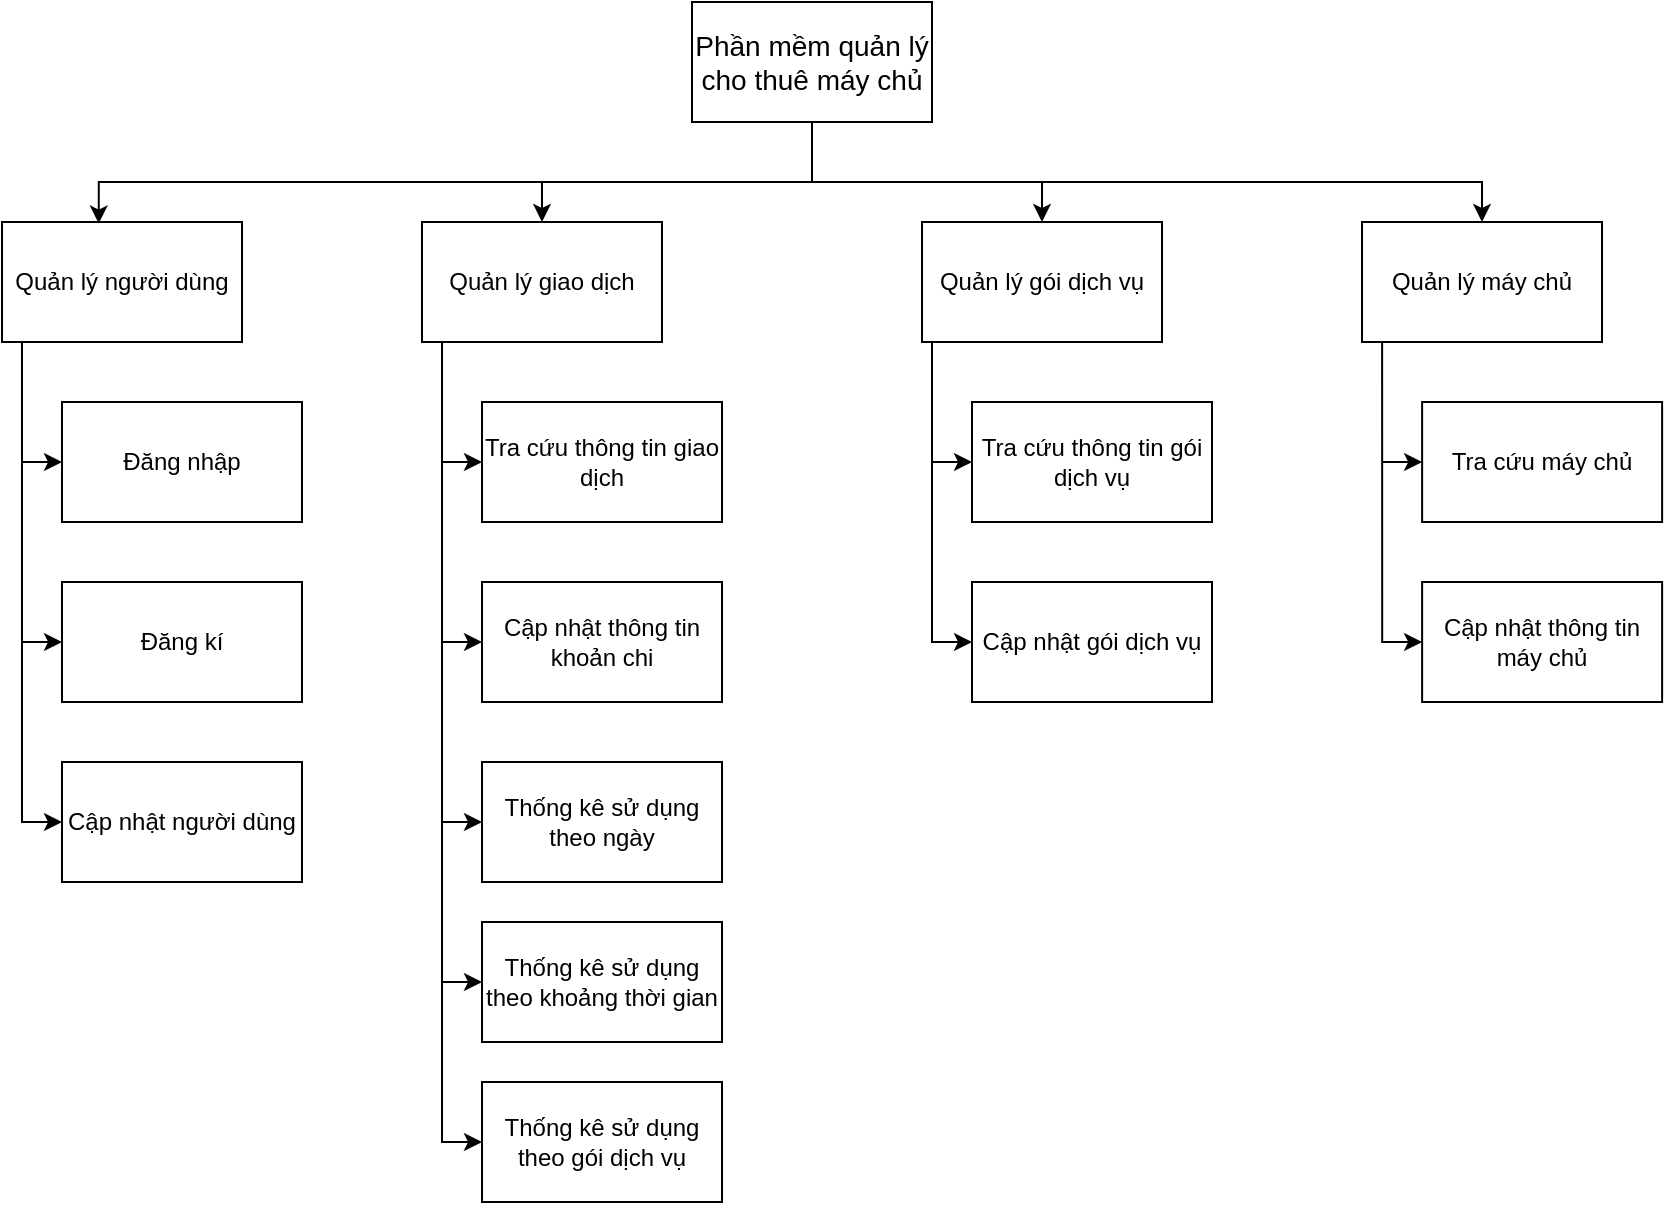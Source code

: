 <mxfile version="24.4.4" type="github">
  <diagram name="Page-1" id="b98fa263-6416-c6ec-5b7d-78bf54ef71d0">
    <mxGraphModel dx="2026" dy="1050" grid="1" gridSize="10" guides="1" tooltips="1" connect="1" arrows="1" fold="1" page="1" pageScale="1.5" pageWidth="1169" pageHeight="826" background="none" math="0" shadow="0">
      <root>
        <mxCell id="0" style=";html=1;" />
        <mxCell id="1" style=";html=1;" parent="0" />
        <mxCell id="qWxLt_h7SPUFDOOahaKa-1" style="edgeStyle=orthogonalEdgeStyle;rounded=0;orthogonalLoop=1;jettySize=auto;html=1;exitX=0.5;exitY=1;exitDx=0;exitDy=0;entryX=0.403;entryY=0.013;entryDx=0;entryDy=0;entryPerimeter=0;" edge="1" parent="1" source="qWxLt_h7SPUFDOOahaKa-2" target="qWxLt_h7SPUFDOOahaKa-4">
          <mxGeometry relative="1" as="geometry">
            <mxPoint x="530" y="330" as="targetPoint" />
            <Array as="points">
              <mxPoint x="945" y="300" />
              <mxPoint x="588" y="300" />
            </Array>
          </mxGeometry>
        </mxCell>
        <mxCell id="qWxLt_h7SPUFDOOahaKa-2" value="&lt;font style=&quot;font-size: 14px;&quot;&gt;Phần mềm quản lý cho thuê máy chủ&lt;/font&gt;" style="rounded=0;whiteSpace=wrap;html=1;" vertex="1" parent="1">
          <mxGeometry x="885" y="210" width="120" height="60" as="geometry" />
        </mxCell>
        <mxCell id="qWxLt_h7SPUFDOOahaKa-3" style="edgeStyle=orthogonalEdgeStyle;rounded=0;orthogonalLoop=1;jettySize=auto;html=1;" edge="1" parent="1" source="qWxLt_h7SPUFDOOahaKa-4" target="qWxLt_h7SPUFDOOahaKa-5">
          <mxGeometry relative="1" as="geometry">
            <mxPoint x="550" y="620" as="targetPoint" />
            <Array as="points">
              <mxPoint x="550" y="620" />
            </Array>
          </mxGeometry>
        </mxCell>
        <mxCell id="qWxLt_h7SPUFDOOahaKa-4" value="Quản lý người dùng" style="rounded=0;whiteSpace=wrap;html=1;" vertex="1" parent="1">
          <mxGeometry x="540" y="320" width="120" height="60" as="geometry" />
        </mxCell>
        <mxCell id="qWxLt_h7SPUFDOOahaKa-5" value="Cập nhật người dùng" style="rounded=0;whiteSpace=wrap;html=1;" vertex="1" parent="1">
          <mxGeometry x="570" y="590" width="120" height="60" as="geometry" />
        </mxCell>
        <mxCell id="qWxLt_h7SPUFDOOahaKa-6" value="Đăng kí" style="rounded=0;whiteSpace=wrap;html=1;" vertex="1" parent="1">
          <mxGeometry x="570" y="500" width="120" height="60" as="geometry" />
        </mxCell>
        <mxCell id="qWxLt_h7SPUFDOOahaKa-7" value="Đăng nhập" style="rounded=0;whiteSpace=wrap;html=1;" vertex="1" parent="1">
          <mxGeometry x="570" y="410" width="120" height="60" as="geometry" />
        </mxCell>
        <mxCell id="qWxLt_h7SPUFDOOahaKa-8" value="" style="endArrow=classic;html=1;rounded=0;entryX=0;entryY=0.5;entryDx=0;entryDy=0;" edge="1" parent="1" target="qWxLt_h7SPUFDOOahaKa-6">
          <mxGeometry width="50" height="50" relative="1" as="geometry">
            <mxPoint x="550" y="530" as="sourcePoint" />
            <mxPoint x="930" y="560" as="targetPoint" />
          </mxGeometry>
        </mxCell>
        <mxCell id="qWxLt_h7SPUFDOOahaKa-9" value="" style="endArrow=classic;html=1;rounded=0;entryX=0;entryY=0.5;entryDx=0;entryDy=0;" edge="1" parent="1" target="qWxLt_h7SPUFDOOahaKa-7">
          <mxGeometry width="50" height="50" relative="1" as="geometry">
            <mxPoint x="550" y="440" as="sourcePoint" />
            <mxPoint x="580" y="540" as="targetPoint" />
          </mxGeometry>
        </mxCell>
        <mxCell id="qWxLt_h7SPUFDOOahaKa-10" value="Quản lý giao dịch" style="rounded=0;whiteSpace=wrap;html=1;" vertex="1" parent="1">
          <mxGeometry x="750" y="320" width="120" height="60" as="geometry" />
        </mxCell>
        <mxCell id="qWxLt_h7SPUFDOOahaKa-11" value="" style="endArrow=classic;html=1;rounded=0;entryX=0.5;entryY=0;entryDx=0;entryDy=0;" edge="1" parent="1" target="qWxLt_h7SPUFDOOahaKa-10">
          <mxGeometry width="50" height="50" relative="1" as="geometry">
            <mxPoint x="810" y="300" as="sourcePoint" />
            <mxPoint x="940" y="300" as="targetPoint" />
          </mxGeometry>
        </mxCell>
        <mxCell id="qWxLt_h7SPUFDOOahaKa-12" style="edgeStyle=orthogonalEdgeStyle;rounded=0;orthogonalLoop=1;jettySize=auto;html=1;exitX=0.5;exitY=1;exitDx=0;exitDy=0;entryX=0.5;entryY=0;entryDx=0;entryDy=0;" edge="1" parent="1" source="qWxLt_h7SPUFDOOahaKa-2" target="qWxLt_h7SPUFDOOahaKa-13">
          <mxGeometry relative="1" as="geometry">
            <mxPoint x="1250" y="310" as="targetPoint" />
            <mxPoint x="972" y="280" as="sourcePoint" />
            <Array as="points">
              <mxPoint x="962" y="300" />
              <mxPoint x="1270" y="300" />
            </Array>
          </mxGeometry>
        </mxCell>
        <mxCell id="qWxLt_h7SPUFDOOahaKa-13" value="Quản lý máy chủ" style="rounded=0;whiteSpace=wrap;html=1;" vertex="1" parent="1">
          <mxGeometry x="1220" y="320" width="120" height="60" as="geometry" />
        </mxCell>
        <mxCell id="qWxLt_h7SPUFDOOahaKa-14" value="Quản lý gói dịch vụ" style="rounded=0;whiteSpace=wrap;html=1;" vertex="1" parent="1">
          <mxGeometry x="1000" y="320" width="120" height="60" as="geometry" />
        </mxCell>
        <mxCell id="qWxLt_h7SPUFDOOahaKa-15" value="" style="endArrow=classic;html=1;rounded=0;entryX=0.5;entryY=0;entryDx=0;entryDy=0;" edge="1" parent="1" target="qWxLt_h7SPUFDOOahaKa-14">
          <mxGeometry width="50" height="50" relative="1" as="geometry">
            <mxPoint x="1060" y="300" as="sourcePoint" />
            <mxPoint x="1190" y="300" as="targetPoint" />
          </mxGeometry>
        </mxCell>
        <mxCell id="qWxLt_h7SPUFDOOahaKa-16" style="edgeStyle=orthogonalEdgeStyle;rounded=0;orthogonalLoop=1;jettySize=auto;html=1;" edge="1" parent="1" target="qWxLt_h7SPUFDOOahaKa-17">
          <mxGeometry relative="1" as="geometry">
            <mxPoint x="760" y="620" as="targetPoint" />
            <mxPoint x="760" y="380" as="sourcePoint" />
            <Array as="points">
              <mxPoint x="760" y="780" />
            </Array>
          </mxGeometry>
        </mxCell>
        <mxCell id="qWxLt_h7SPUFDOOahaKa-17" value="Thống kê sử dụng theo gói dịch vụ" style="rounded=0;whiteSpace=wrap;html=1;" vertex="1" parent="1">
          <mxGeometry x="780" y="750" width="120" height="60" as="geometry" />
        </mxCell>
        <mxCell id="qWxLt_h7SPUFDOOahaKa-18" value="Cập nhật thông tin khoản chi" style="rounded=0;whiteSpace=wrap;html=1;" vertex="1" parent="1">
          <mxGeometry x="780" y="500" width="120" height="60" as="geometry" />
        </mxCell>
        <mxCell id="qWxLt_h7SPUFDOOahaKa-19" value="Tra cứu thông tin giao dịch" style="rounded=0;whiteSpace=wrap;html=1;" vertex="1" parent="1">
          <mxGeometry x="780" y="410" width="120" height="60" as="geometry" />
        </mxCell>
        <mxCell id="qWxLt_h7SPUFDOOahaKa-20" value="" style="endArrow=classic;html=1;rounded=0;entryX=0;entryY=0.5;entryDx=0;entryDy=0;" edge="1" parent="1" target="qWxLt_h7SPUFDOOahaKa-18">
          <mxGeometry width="50" height="50" relative="1" as="geometry">
            <mxPoint x="760" y="530" as="sourcePoint" />
            <mxPoint x="1140" y="560" as="targetPoint" />
          </mxGeometry>
        </mxCell>
        <mxCell id="qWxLt_h7SPUFDOOahaKa-21" value="" style="endArrow=classic;html=1;rounded=0;entryX=0;entryY=0.5;entryDx=0;entryDy=0;" edge="1" parent="1" target="qWxLt_h7SPUFDOOahaKa-19">
          <mxGeometry width="50" height="50" relative="1" as="geometry">
            <mxPoint x="760" y="440" as="sourcePoint" />
            <mxPoint x="790" y="540" as="targetPoint" />
          </mxGeometry>
        </mxCell>
        <mxCell id="qWxLt_h7SPUFDOOahaKa-22" value="Thống kê sử dụng theo ngày" style="rounded=0;whiteSpace=wrap;html=1;" vertex="1" parent="1">
          <mxGeometry x="780" y="590" width="120" height="60" as="geometry" />
        </mxCell>
        <mxCell id="qWxLt_h7SPUFDOOahaKa-23" value="" style="endArrow=classic;html=1;rounded=0;entryX=0;entryY=0.5;entryDx=0;entryDy=0;" edge="1" parent="1" target="qWxLt_h7SPUFDOOahaKa-22">
          <mxGeometry width="50" height="50" relative="1" as="geometry">
            <mxPoint x="760" y="620" as="sourcePoint" />
            <mxPoint x="1140" y="650" as="targetPoint" />
          </mxGeometry>
        </mxCell>
        <mxCell id="qWxLt_h7SPUFDOOahaKa-24" value="Thống kê sử dụng theo khoảng thời gian" style="rounded=0;whiteSpace=wrap;html=1;" vertex="1" parent="1">
          <mxGeometry x="780" y="670" width="120" height="60" as="geometry" />
        </mxCell>
        <mxCell id="qWxLt_h7SPUFDOOahaKa-25" value="" style="endArrow=classic;html=1;rounded=0;entryX=0;entryY=0.5;entryDx=0;entryDy=0;" edge="1" parent="1" target="qWxLt_h7SPUFDOOahaKa-24">
          <mxGeometry width="50" height="50" relative="1" as="geometry">
            <mxPoint x="760" y="700" as="sourcePoint" />
            <mxPoint x="1140" y="730" as="targetPoint" />
          </mxGeometry>
        </mxCell>
        <mxCell id="qWxLt_h7SPUFDOOahaKa-26" style="edgeStyle=orthogonalEdgeStyle;rounded=0;orthogonalLoop=1;jettySize=auto;html=1;entryX=0;entryY=0.5;entryDx=0;entryDy=0;" edge="1" parent="1" target="qWxLt_h7SPUFDOOahaKa-27">
          <mxGeometry relative="1" as="geometry">
            <mxPoint x="1025" y="620" as="targetPoint" />
            <mxPoint x="1005" y="380" as="sourcePoint" />
            <Array as="points">
              <mxPoint x="1005" y="530" />
            </Array>
          </mxGeometry>
        </mxCell>
        <mxCell id="qWxLt_h7SPUFDOOahaKa-27" value="Cập nhật gói dịch vụ" style="rounded=0;whiteSpace=wrap;html=1;" vertex="1" parent="1">
          <mxGeometry x="1025" y="500" width="120" height="60" as="geometry" />
        </mxCell>
        <mxCell id="qWxLt_h7SPUFDOOahaKa-28" value="Tra cứu thông tin gói dịch vụ" style="rounded=0;whiteSpace=wrap;html=1;" vertex="1" parent="1">
          <mxGeometry x="1025" y="410" width="120" height="60" as="geometry" />
        </mxCell>
        <mxCell id="qWxLt_h7SPUFDOOahaKa-29" value="" style="endArrow=classic;html=1;rounded=0;entryX=0;entryY=0.5;entryDx=0;entryDy=0;" edge="1" parent="1" target="qWxLt_h7SPUFDOOahaKa-28">
          <mxGeometry width="50" height="50" relative="1" as="geometry">
            <mxPoint x="1005" y="440" as="sourcePoint" />
            <mxPoint x="1035" y="540" as="targetPoint" />
          </mxGeometry>
        </mxCell>
        <mxCell id="qWxLt_h7SPUFDOOahaKa-30" style="edgeStyle=orthogonalEdgeStyle;rounded=0;orthogonalLoop=1;jettySize=auto;html=1;entryX=0;entryY=0.5;entryDx=0;entryDy=0;" edge="1" parent="1" target="qWxLt_h7SPUFDOOahaKa-31">
          <mxGeometry relative="1" as="geometry">
            <mxPoint x="1250.06" y="620" as="targetPoint" />
            <mxPoint x="1230.06" y="380" as="sourcePoint" />
            <Array as="points">
              <mxPoint x="1230.06" y="530" />
            </Array>
          </mxGeometry>
        </mxCell>
        <mxCell id="qWxLt_h7SPUFDOOahaKa-31" value="Cập nhật thông tin máy chủ" style="rounded=0;whiteSpace=wrap;html=1;" vertex="1" parent="1">
          <mxGeometry x="1250.06" y="500" width="120" height="60" as="geometry" />
        </mxCell>
        <mxCell id="qWxLt_h7SPUFDOOahaKa-32" value="Tra cứu máy chủ" style="rounded=0;whiteSpace=wrap;html=1;" vertex="1" parent="1">
          <mxGeometry x="1250.06" y="410" width="120" height="60" as="geometry" />
        </mxCell>
        <mxCell id="qWxLt_h7SPUFDOOahaKa-33" value="" style="endArrow=classic;html=1;rounded=0;entryX=0;entryY=0.5;entryDx=0;entryDy=0;" edge="1" parent="1" target="qWxLt_h7SPUFDOOahaKa-32">
          <mxGeometry width="50" height="50" relative="1" as="geometry">
            <mxPoint x="1230.06" y="440" as="sourcePoint" />
            <mxPoint x="1260.06" y="540" as="targetPoint" />
          </mxGeometry>
        </mxCell>
      </root>
    </mxGraphModel>
  </diagram>
</mxfile>
